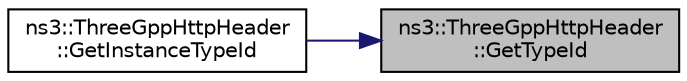 digraph "ns3::ThreeGppHttpHeader::GetTypeId"
{
 // LATEX_PDF_SIZE
  edge [fontname="Helvetica",fontsize="10",labelfontname="Helvetica",labelfontsize="10"];
  node [fontname="Helvetica",fontsize="10",shape=record];
  rankdir="RL";
  Node1 [label="ns3::ThreeGppHttpHeader\l::GetTypeId",height=0.2,width=0.4,color="black", fillcolor="grey75", style="filled", fontcolor="black",tooltip="Returns the object TypeId."];
  Node1 -> Node2 [dir="back",color="midnightblue",fontsize="10",style="solid",fontname="Helvetica"];
  Node2 [label="ns3::ThreeGppHttpHeader\l::GetInstanceTypeId",height=0.2,width=0.4,color="black", fillcolor="white", style="filled",URL="$classns3_1_1_three_gpp_http_header.html#a92a6dd96a415ed6208726e6b5d80f1f7",tooltip="Get the most derived TypeId for this Object."];
}
